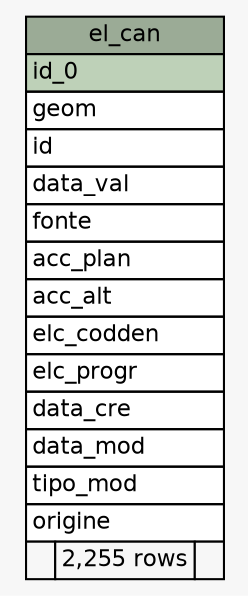 // dot 2.38.0 on Mac OS X 10.10.1
// SchemaSpy rev 590
digraph "el_can" {
  graph [
    rankdir="RL"
    bgcolor="#f7f7f7"
    nodesep="0.18"
    ranksep="0.46"
    fontname="Helvetica"
    fontsize="11"
  ];
  node [
    fontname="Helvetica"
    fontsize="11"
    shape="plaintext"
  ];
  edge [
    arrowsize="0.8"
  ];
  "el_can" [
    label=<
    <TABLE BORDER="0" CELLBORDER="1" CELLSPACING="0" BGCOLOR="#ffffff">
      <TR><TD COLSPAN="3" BGCOLOR="#9bab96" ALIGN="CENTER">el_can</TD></TR>
      <TR><TD PORT="id_0" COLSPAN="3" BGCOLOR="#bed1b8" ALIGN="LEFT">id_0</TD></TR>
      <TR><TD PORT="geom" COLSPAN="3" ALIGN="LEFT">geom</TD></TR>
      <TR><TD PORT="id" COLSPAN="3" ALIGN="LEFT">id</TD></TR>
      <TR><TD PORT="data_val" COLSPAN="3" ALIGN="LEFT">data_val</TD></TR>
      <TR><TD PORT="fonte" COLSPAN="3" ALIGN="LEFT">fonte</TD></TR>
      <TR><TD PORT="acc_plan" COLSPAN="3" ALIGN="LEFT">acc_plan</TD></TR>
      <TR><TD PORT="acc_alt" COLSPAN="3" ALIGN="LEFT">acc_alt</TD></TR>
      <TR><TD PORT="elc_codden" COLSPAN="3" ALIGN="LEFT">elc_codden</TD></TR>
      <TR><TD PORT="elc_progr" COLSPAN="3" ALIGN="LEFT">elc_progr</TD></TR>
      <TR><TD PORT="data_cre" COLSPAN="3" ALIGN="LEFT">data_cre</TD></TR>
      <TR><TD PORT="data_mod" COLSPAN="3" ALIGN="LEFT">data_mod</TD></TR>
      <TR><TD PORT="tipo_mod" COLSPAN="3" ALIGN="LEFT">tipo_mod</TD></TR>
      <TR><TD PORT="origine" COLSPAN="3" ALIGN="LEFT">origine</TD></TR>
      <TR><TD ALIGN="LEFT" BGCOLOR="#f7f7f7">  </TD><TD ALIGN="RIGHT" BGCOLOR="#f7f7f7">2,255 rows</TD><TD ALIGN="RIGHT" BGCOLOR="#f7f7f7">  </TD></TR>
    </TABLE>>
    URL="tables/el_can.html"
    tooltip="el_can"
  ];
}
